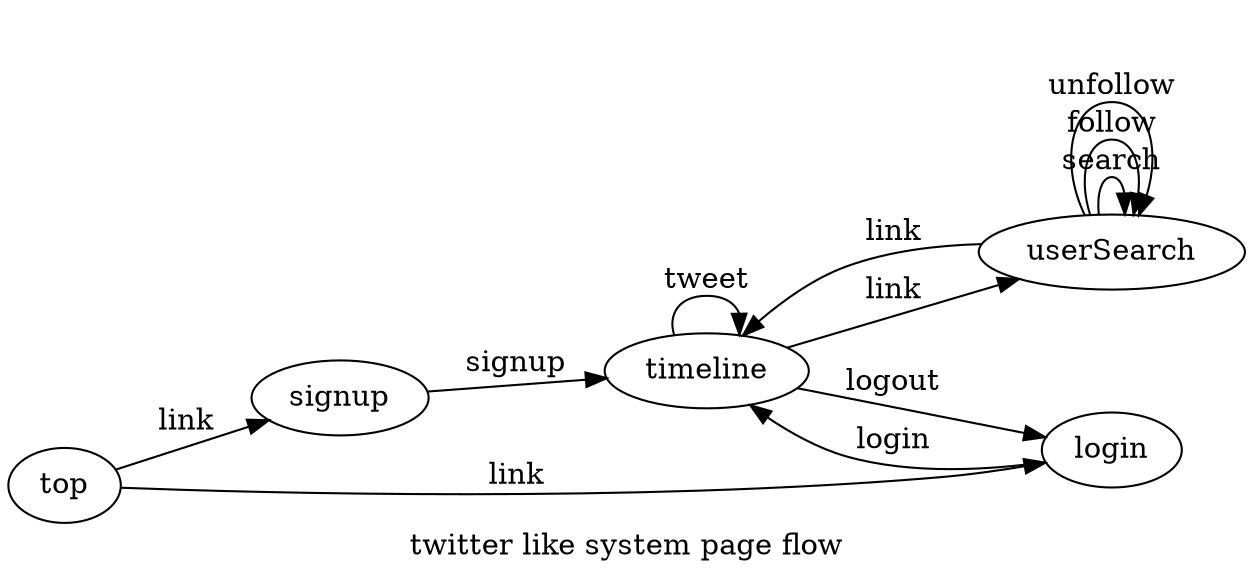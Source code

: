 digraph twitter_like {
	graph [
		label="twitter like system page flow";
		rankdir=LR;
	];
	top;
	signup;
	login;
	timeline;
	userSearch;

	top -> signup[label="link"];
	top -> login[label="link"];
	signup -> timeline[label="signup"];
	timeline -> timeline[label="tweet"];
	timeline -> userSearch[label="link"];
	userSearch -> userSearch[label="search"];
	userSearch -> userSearch[label="follow"];
	userSearch -> userSearch[label="unfollow"];
	userSearch -> timeline[label="link"];
	timeline -> login[label="logout"];
	login -> timeline[label="login"];
}

